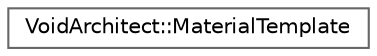 digraph "Graphical Class Hierarchy"
{
 // LATEX_PDF_SIZE
  bgcolor="transparent";
  edge [fontname=Helvetica,fontsize=10,labelfontname=Helvetica,labelfontsize=10];
  node [fontname=Helvetica,fontsize=10,shape=box,height=0.2,width=0.4];
  rankdir="LR";
  Node0 [id="Node000000",label="VoidArchitect::MaterialTemplate",height=0.2,width=0.4,color="grey40", fillcolor="white", style="filled",URL="$struct_void_architect_1_1_material_template.html",tooltip=" "];
}

